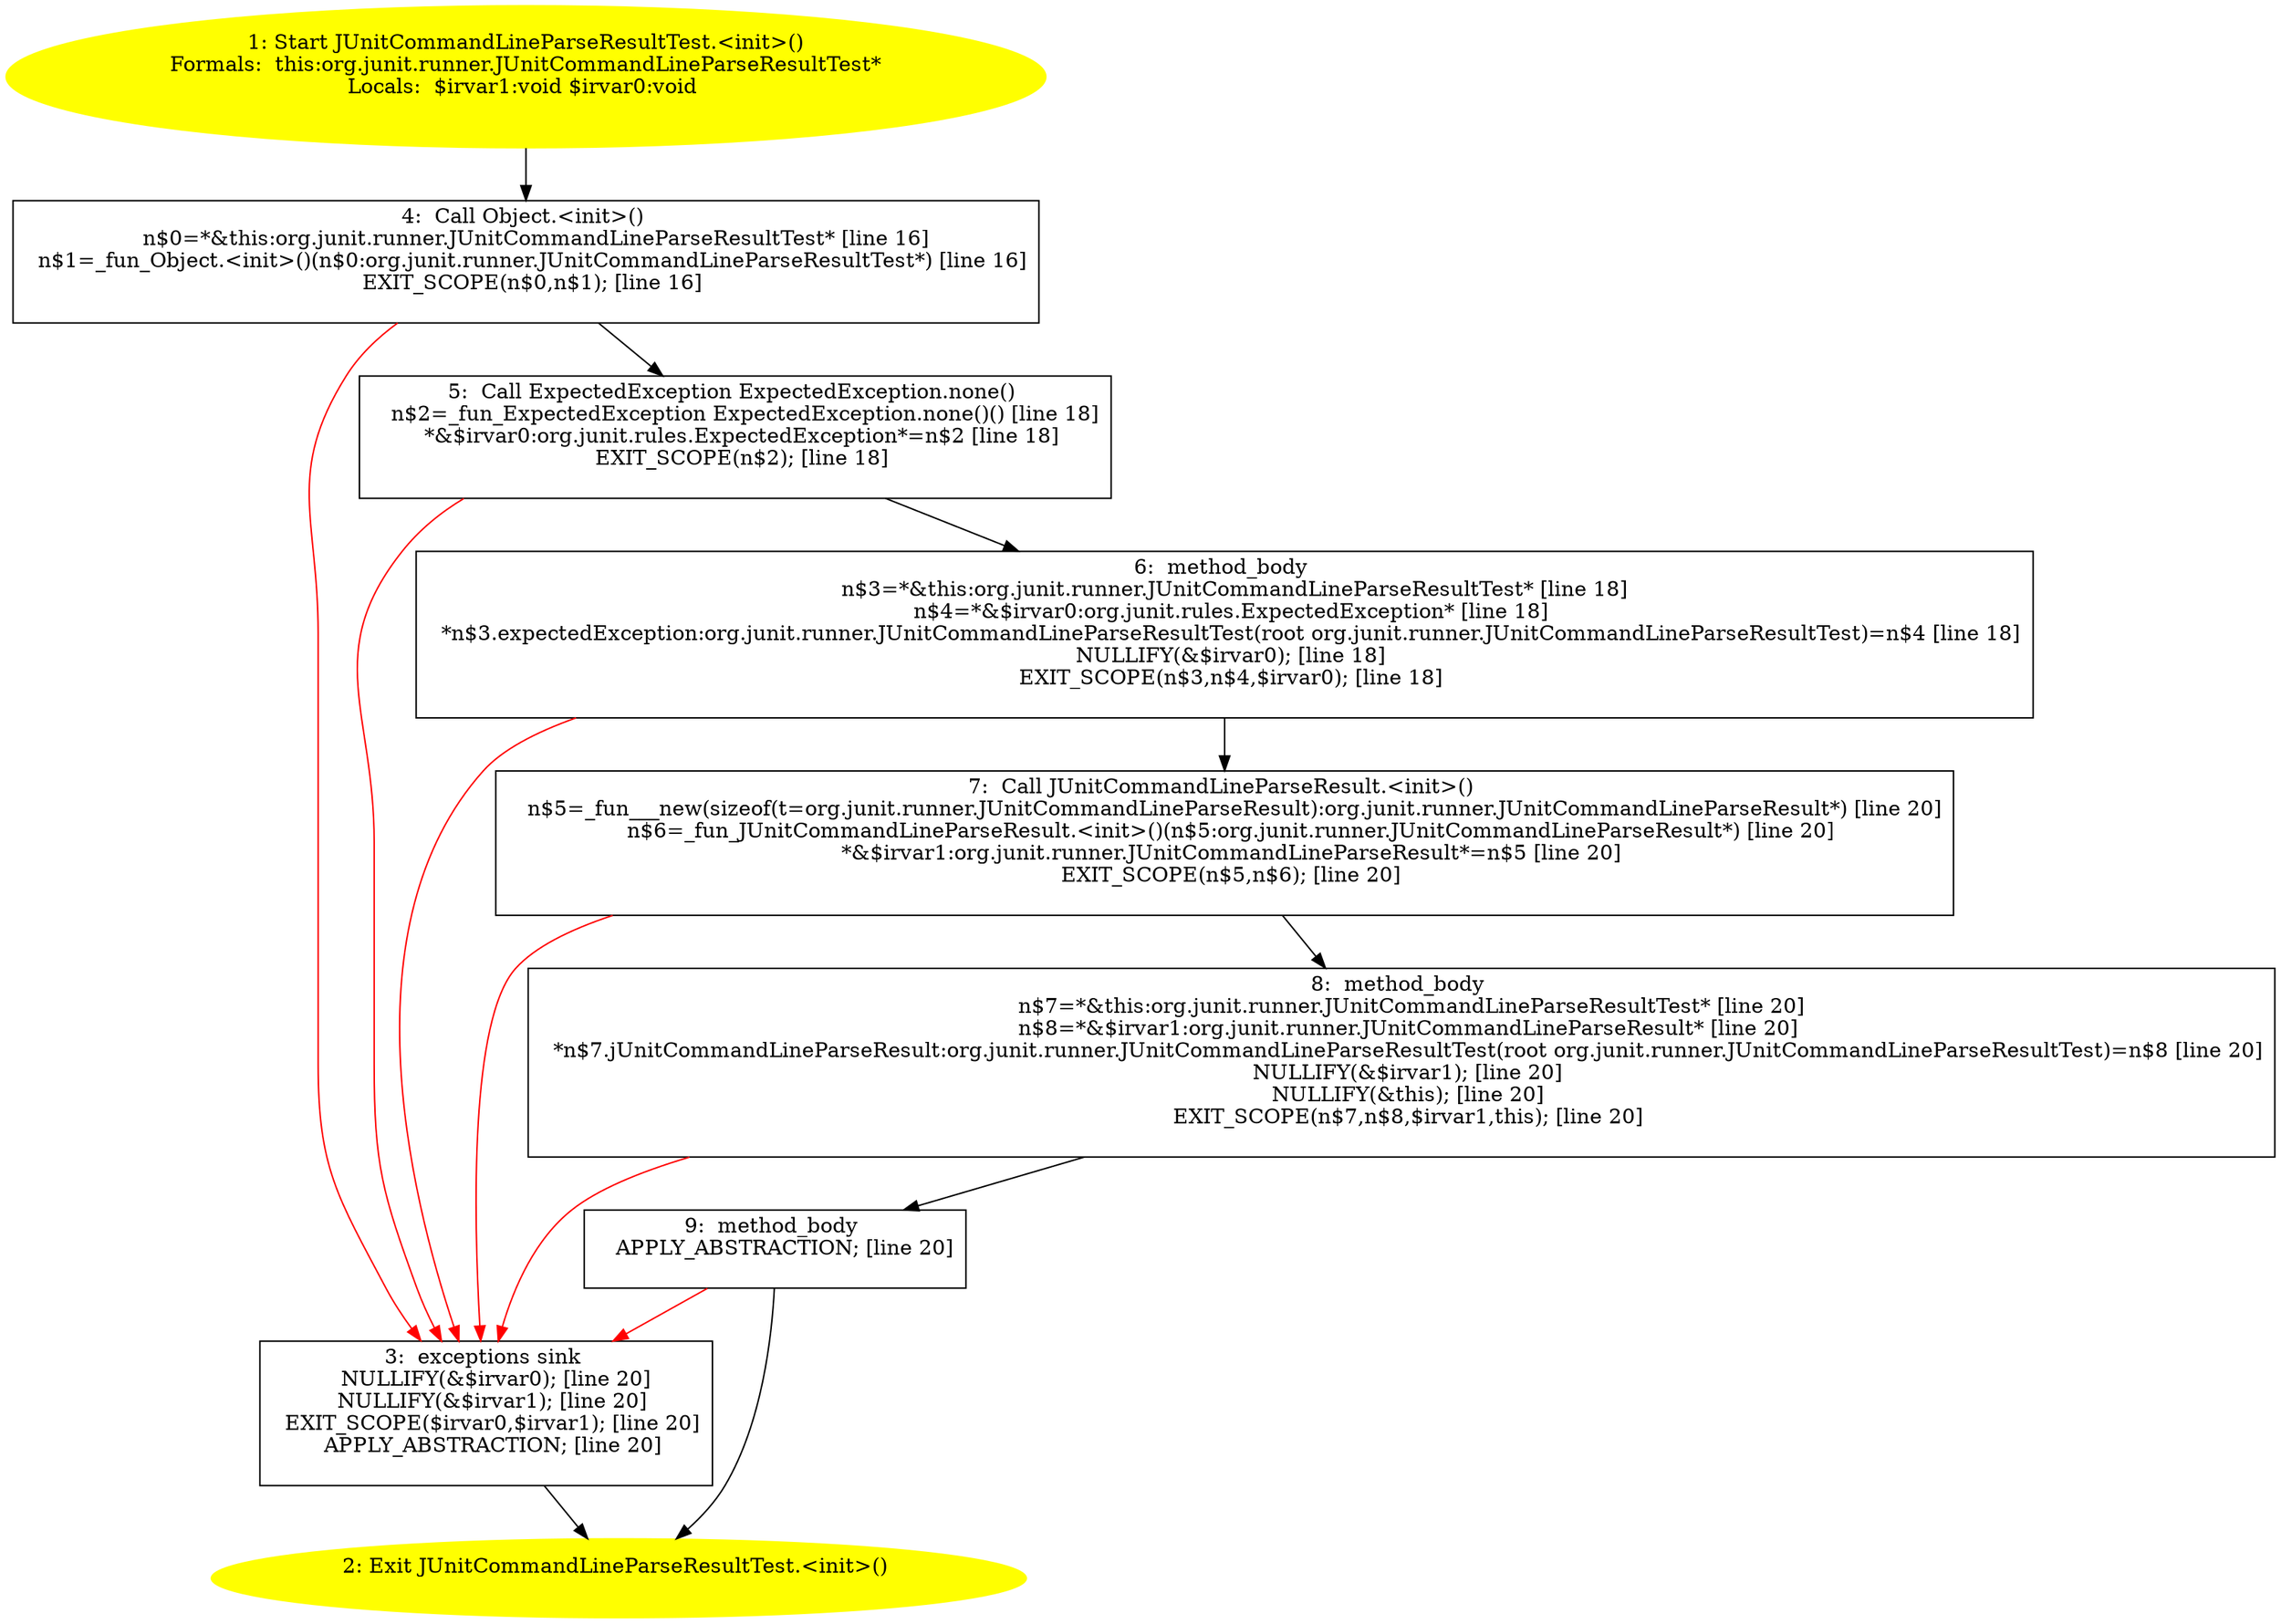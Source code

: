 /* @generated */
digraph cfg {
"org.junit.runner.JUnitCommandLineParseResultTest.<init>().4fff50cc1b97b6d6dfd75badc6c4a13a_1" [label="1: Start JUnitCommandLineParseResultTest.<init>()\nFormals:  this:org.junit.runner.JUnitCommandLineParseResultTest*\nLocals:  $irvar1:void $irvar0:void \n  " color=yellow style=filled]
	

	 "org.junit.runner.JUnitCommandLineParseResultTest.<init>().4fff50cc1b97b6d6dfd75badc6c4a13a_1" -> "org.junit.runner.JUnitCommandLineParseResultTest.<init>().4fff50cc1b97b6d6dfd75badc6c4a13a_4" ;
"org.junit.runner.JUnitCommandLineParseResultTest.<init>().4fff50cc1b97b6d6dfd75badc6c4a13a_2" [label="2: Exit JUnitCommandLineParseResultTest.<init>() \n  " color=yellow style=filled]
	

"org.junit.runner.JUnitCommandLineParseResultTest.<init>().4fff50cc1b97b6d6dfd75badc6c4a13a_3" [label="3:  exceptions sink \n   NULLIFY(&$irvar0); [line 20]\n  NULLIFY(&$irvar1); [line 20]\n  EXIT_SCOPE($irvar0,$irvar1); [line 20]\n  APPLY_ABSTRACTION; [line 20]\n " shape="box"]
	

	 "org.junit.runner.JUnitCommandLineParseResultTest.<init>().4fff50cc1b97b6d6dfd75badc6c4a13a_3" -> "org.junit.runner.JUnitCommandLineParseResultTest.<init>().4fff50cc1b97b6d6dfd75badc6c4a13a_2" ;
"org.junit.runner.JUnitCommandLineParseResultTest.<init>().4fff50cc1b97b6d6dfd75badc6c4a13a_4" [label="4:  Call Object.<init>() \n   n$0=*&this:org.junit.runner.JUnitCommandLineParseResultTest* [line 16]\n  n$1=_fun_Object.<init>()(n$0:org.junit.runner.JUnitCommandLineParseResultTest*) [line 16]\n  EXIT_SCOPE(n$0,n$1); [line 16]\n " shape="box"]
	

	 "org.junit.runner.JUnitCommandLineParseResultTest.<init>().4fff50cc1b97b6d6dfd75badc6c4a13a_4" -> "org.junit.runner.JUnitCommandLineParseResultTest.<init>().4fff50cc1b97b6d6dfd75badc6c4a13a_5" ;
	 "org.junit.runner.JUnitCommandLineParseResultTest.<init>().4fff50cc1b97b6d6dfd75badc6c4a13a_4" -> "org.junit.runner.JUnitCommandLineParseResultTest.<init>().4fff50cc1b97b6d6dfd75badc6c4a13a_3" [color="red" ];
"org.junit.runner.JUnitCommandLineParseResultTest.<init>().4fff50cc1b97b6d6dfd75badc6c4a13a_5" [label="5:  Call ExpectedException ExpectedException.none() \n   n$2=_fun_ExpectedException ExpectedException.none()() [line 18]\n  *&$irvar0:org.junit.rules.ExpectedException*=n$2 [line 18]\n  EXIT_SCOPE(n$2); [line 18]\n " shape="box"]
	

	 "org.junit.runner.JUnitCommandLineParseResultTest.<init>().4fff50cc1b97b6d6dfd75badc6c4a13a_5" -> "org.junit.runner.JUnitCommandLineParseResultTest.<init>().4fff50cc1b97b6d6dfd75badc6c4a13a_6" ;
	 "org.junit.runner.JUnitCommandLineParseResultTest.<init>().4fff50cc1b97b6d6dfd75badc6c4a13a_5" -> "org.junit.runner.JUnitCommandLineParseResultTest.<init>().4fff50cc1b97b6d6dfd75badc6c4a13a_3" [color="red" ];
"org.junit.runner.JUnitCommandLineParseResultTest.<init>().4fff50cc1b97b6d6dfd75badc6c4a13a_6" [label="6:  method_body \n   n$3=*&this:org.junit.runner.JUnitCommandLineParseResultTest* [line 18]\n  n$4=*&$irvar0:org.junit.rules.ExpectedException* [line 18]\n  *n$3.expectedException:org.junit.runner.JUnitCommandLineParseResultTest(root org.junit.runner.JUnitCommandLineParseResultTest)=n$4 [line 18]\n  NULLIFY(&$irvar0); [line 18]\n  EXIT_SCOPE(n$3,n$4,$irvar0); [line 18]\n " shape="box"]
	

	 "org.junit.runner.JUnitCommandLineParseResultTest.<init>().4fff50cc1b97b6d6dfd75badc6c4a13a_6" -> "org.junit.runner.JUnitCommandLineParseResultTest.<init>().4fff50cc1b97b6d6dfd75badc6c4a13a_7" ;
	 "org.junit.runner.JUnitCommandLineParseResultTest.<init>().4fff50cc1b97b6d6dfd75badc6c4a13a_6" -> "org.junit.runner.JUnitCommandLineParseResultTest.<init>().4fff50cc1b97b6d6dfd75badc6c4a13a_3" [color="red" ];
"org.junit.runner.JUnitCommandLineParseResultTest.<init>().4fff50cc1b97b6d6dfd75badc6c4a13a_7" [label="7:  Call JUnitCommandLineParseResult.<init>() \n   n$5=_fun___new(sizeof(t=org.junit.runner.JUnitCommandLineParseResult):org.junit.runner.JUnitCommandLineParseResult*) [line 20]\n  n$6=_fun_JUnitCommandLineParseResult.<init>()(n$5:org.junit.runner.JUnitCommandLineParseResult*) [line 20]\n  *&$irvar1:org.junit.runner.JUnitCommandLineParseResult*=n$5 [line 20]\n  EXIT_SCOPE(n$5,n$6); [line 20]\n " shape="box"]
	

	 "org.junit.runner.JUnitCommandLineParseResultTest.<init>().4fff50cc1b97b6d6dfd75badc6c4a13a_7" -> "org.junit.runner.JUnitCommandLineParseResultTest.<init>().4fff50cc1b97b6d6dfd75badc6c4a13a_8" ;
	 "org.junit.runner.JUnitCommandLineParseResultTest.<init>().4fff50cc1b97b6d6dfd75badc6c4a13a_7" -> "org.junit.runner.JUnitCommandLineParseResultTest.<init>().4fff50cc1b97b6d6dfd75badc6c4a13a_3" [color="red" ];
"org.junit.runner.JUnitCommandLineParseResultTest.<init>().4fff50cc1b97b6d6dfd75badc6c4a13a_8" [label="8:  method_body \n   n$7=*&this:org.junit.runner.JUnitCommandLineParseResultTest* [line 20]\n  n$8=*&$irvar1:org.junit.runner.JUnitCommandLineParseResult* [line 20]\n  *n$7.jUnitCommandLineParseResult:org.junit.runner.JUnitCommandLineParseResultTest(root org.junit.runner.JUnitCommandLineParseResultTest)=n$8 [line 20]\n  NULLIFY(&$irvar1); [line 20]\n  NULLIFY(&this); [line 20]\n  EXIT_SCOPE(n$7,n$8,$irvar1,this); [line 20]\n " shape="box"]
	

	 "org.junit.runner.JUnitCommandLineParseResultTest.<init>().4fff50cc1b97b6d6dfd75badc6c4a13a_8" -> "org.junit.runner.JUnitCommandLineParseResultTest.<init>().4fff50cc1b97b6d6dfd75badc6c4a13a_9" ;
	 "org.junit.runner.JUnitCommandLineParseResultTest.<init>().4fff50cc1b97b6d6dfd75badc6c4a13a_8" -> "org.junit.runner.JUnitCommandLineParseResultTest.<init>().4fff50cc1b97b6d6dfd75badc6c4a13a_3" [color="red" ];
"org.junit.runner.JUnitCommandLineParseResultTest.<init>().4fff50cc1b97b6d6dfd75badc6c4a13a_9" [label="9:  method_body \n   APPLY_ABSTRACTION; [line 20]\n " shape="box"]
	

	 "org.junit.runner.JUnitCommandLineParseResultTest.<init>().4fff50cc1b97b6d6dfd75badc6c4a13a_9" -> "org.junit.runner.JUnitCommandLineParseResultTest.<init>().4fff50cc1b97b6d6dfd75badc6c4a13a_2" ;
	 "org.junit.runner.JUnitCommandLineParseResultTest.<init>().4fff50cc1b97b6d6dfd75badc6c4a13a_9" -> "org.junit.runner.JUnitCommandLineParseResultTest.<init>().4fff50cc1b97b6d6dfd75badc6c4a13a_3" [color="red" ];
}
